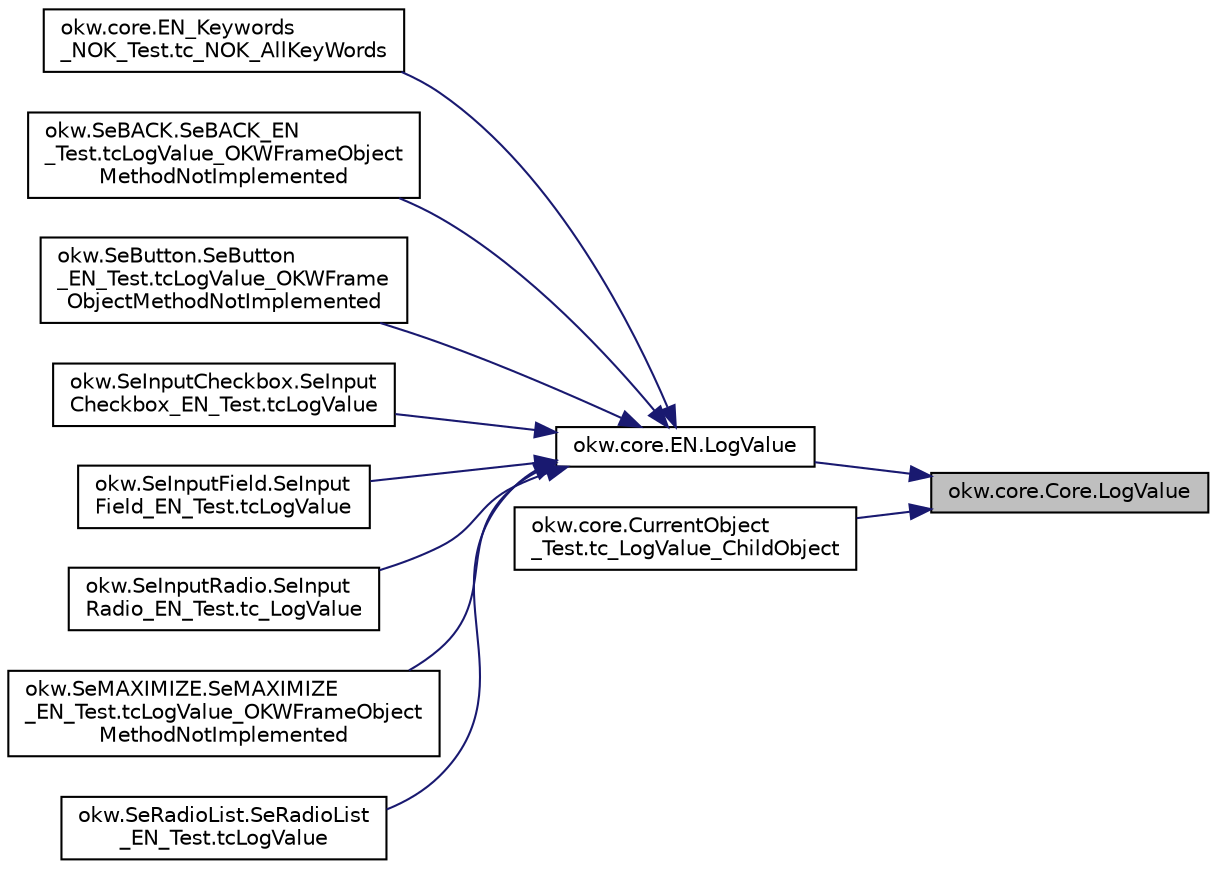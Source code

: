 digraph "okw.core.Core.LogValue"
{
 // INTERACTIVE_SVG=YES
 // LATEX_PDF_SIZE
  edge [fontname="Helvetica",fontsize="10",labelfontname="Helvetica",labelfontsize="10"];
  node [fontname="Helvetica",fontsize="10",shape=record];
  rankdir="RL";
  Node1124 [label="okw.core.Core.LogValue",height=0.2,width=0.4,color="black", fillcolor="grey75", style="filled", fontcolor="black",tooltip="Dokumentiert den Standartwert eines Objekts."];
  Node1124 -> Node1125 [dir="back",color="midnightblue",fontsize="10",style="solid",fontname="Helvetica"];
  Node1125 [label="okw.core.EN.LogValue",height=0.2,width=0.4,color="black", fillcolor="white", style="filled",URL="$classokw_1_1core_1_1_e_n.html#a1f306e8cd0bb363fe4ece8fd65b097c7",tooltip="Dokumentiert den Standartwert eines Objekts."];
  Node1125 -> Node1126 [dir="back",color="midnightblue",fontsize="10",style="solid",fontname="Helvetica"];
  Node1126 [label="okw.core.EN_Keywords\l_NOK_Test.tc_NOK_AllKeyWords",height=0.2,width=0.4,color="black", fillcolor="white", style="filled",URL="$classokw_1_1core_1_1_e_n___keywords___n_o_k___test.html#a81a960a2341dfb0e27da7871291c84dc",tooltip="Prüft methoden aufruf für einen einfachen Click."];
  Node1125 -> Node1127 [dir="back",color="midnightblue",fontsize="10",style="solid",fontname="Helvetica"];
  Node1127 [label="okw.SeBACK.SeBACK_EN\l_Test.tcLogValue_OKWFrameObject\lMethodNotImplemented",height=0.2,width=0.4,color="black", fillcolor="white", style="filled",URL="$classokw_1_1_se_b_a_c_k_1_1_se_b_a_c_k___e_n___test.html#a3bcbd88ed2b72f78d53746a78c1f4716",tooltip="Testet das Schlüsselwort LogTooltip( FN, Val ) eines SeBACK Prüfen."];
  Node1125 -> Node1128 [dir="back",color="midnightblue",fontsize="10",style="solid",fontname="Helvetica"];
  Node1128 [label="okw.SeButton.SeButton\l_EN_Test.tcLogValue_OKWFrame\lObjectMethodNotImplemented",height=0.2,width=0.4,color="black", fillcolor="white", style="filled",URL="$classokw_1_1_se_button_1_1_se_button___e_n___test.html#acd5b9cd32ce2490c8224f1962139950b",tooltip="Test des Schlüsselwortes LogTooltip für den GUI-Adapter SeButton."];
  Node1125 -> Node1129 [dir="back",color="midnightblue",fontsize="10",style="solid",fontname="Helvetica"];
  Node1129 [label="okw.SeInputCheckbox.SeInput\lCheckbox_EN_Test.tcLogValue",height=0.2,width=0.4,color="black", fillcolor="white", style="filled",URL="$classokw_1_1_se_input_checkbox_1_1_se_input_checkbox___e_n___test.html#ade2cc30b3adc3a8444cd0bcdc6b6e1f1",tooltip="Speichert ob ein vorhandenes objekt existiert."];
  Node1125 -> Node1130 [dir="back",color="midnightblue",fontsize="10",style="solid",fontname="Helvetica"];
  Node1130 [label="okw.SeInputField.SeInput\lField_EN_Test.tcLogValue",height=0.2,width=0.4,color="black", fillcolor="white", style="filled",URL="$classokw_1_1_se_input_field_1_1_se_input_field___e_n___test.html#acebe75b8eefa68a3a9fa519c176784f3",tooltip="Teste das Schlüsselwort LogValue( FN ) eines SeInputText Prüfen."];
  Node1125 -> Node1131 [dir="back",color="midnightblue",fontsize="10",style="solid",fontname="Helvetica"];
  Node1131 [label="okw.SeInputRadio.SeInput\lRadio_EN_Test.tc_LogValue",height=0.2,width=0.4,color="black", fillcolor="white", style="filled",URL="$classokw_1_1_se_input_radio_1_1_se_input_radio___e_n___test.html#a218a93e4888e4acbaf2b10f2b3302834",tooltip="Test des Schlüsselwortes LogTooltip für den GUI-Adapter SeInputRadio."];
  Node1125 -> Node1132 [dir="back",color="midnightblue",fontsize="10",style="solid",fontname="Helvetica"];
  Node1132 [label="okw.SeMAXIMIZE.SeMAXIMIZE\l_EN_Test.tcLogValue_OKWFrameObject\lMethodNotImplemented",height=0.2,width=0.4,color="black", fillcolor="white", style="filled",URL="$classokw_1_1_se_m_a_x_i_m_i_z_e_1_1_se_m_a_x_i_m_i_z_e___e_n___test.html#a656f37792b6fa277684ff02fbcfb36d0",tooltip="Testet das Schlüsselwort LogTooltip( FN, Val ) eines SeMAXIMIZE Prüfen."];
  Node1125 -> Node1133 [dir="back",color="midnightblue",fontsize="10",style="solid",fontname="Helvetica"];
  Node1133 [label="okw.SeRadioList.SeRadioList\l_EN_Test.tcLogValue",height=0.2,width=0.4,color="black", fillcolor="white", style="filled",URL="$classokw_1_1_se_radio_list_1_1_se_radio_list___e_n___test.html#a46eb4cff82c18526c5009f3d0e3078f7",tooltip="Prüft die Methode SeRadioList.LogValue."];
  Node1124 -> Node1134 [dir="back",color="midnightblue",fontsize="10",style="solid",fontname="Helvetica"];
  Node1134 [label="okw.core.CurrentObject\l_Test.tc_LogValue_ChildObject",height=0.2,width=0.4,color="black", fillcolor="white", style="filled",URL="$classokw_1_1core_1_1_current_object___test.html#a4fc7f1c52a363458a258f54288a9b74e",tooltip="Testziel: Prüft den Aufruf der Methode LogTooltip( \"FN\" ) im ChildObject."];
}
